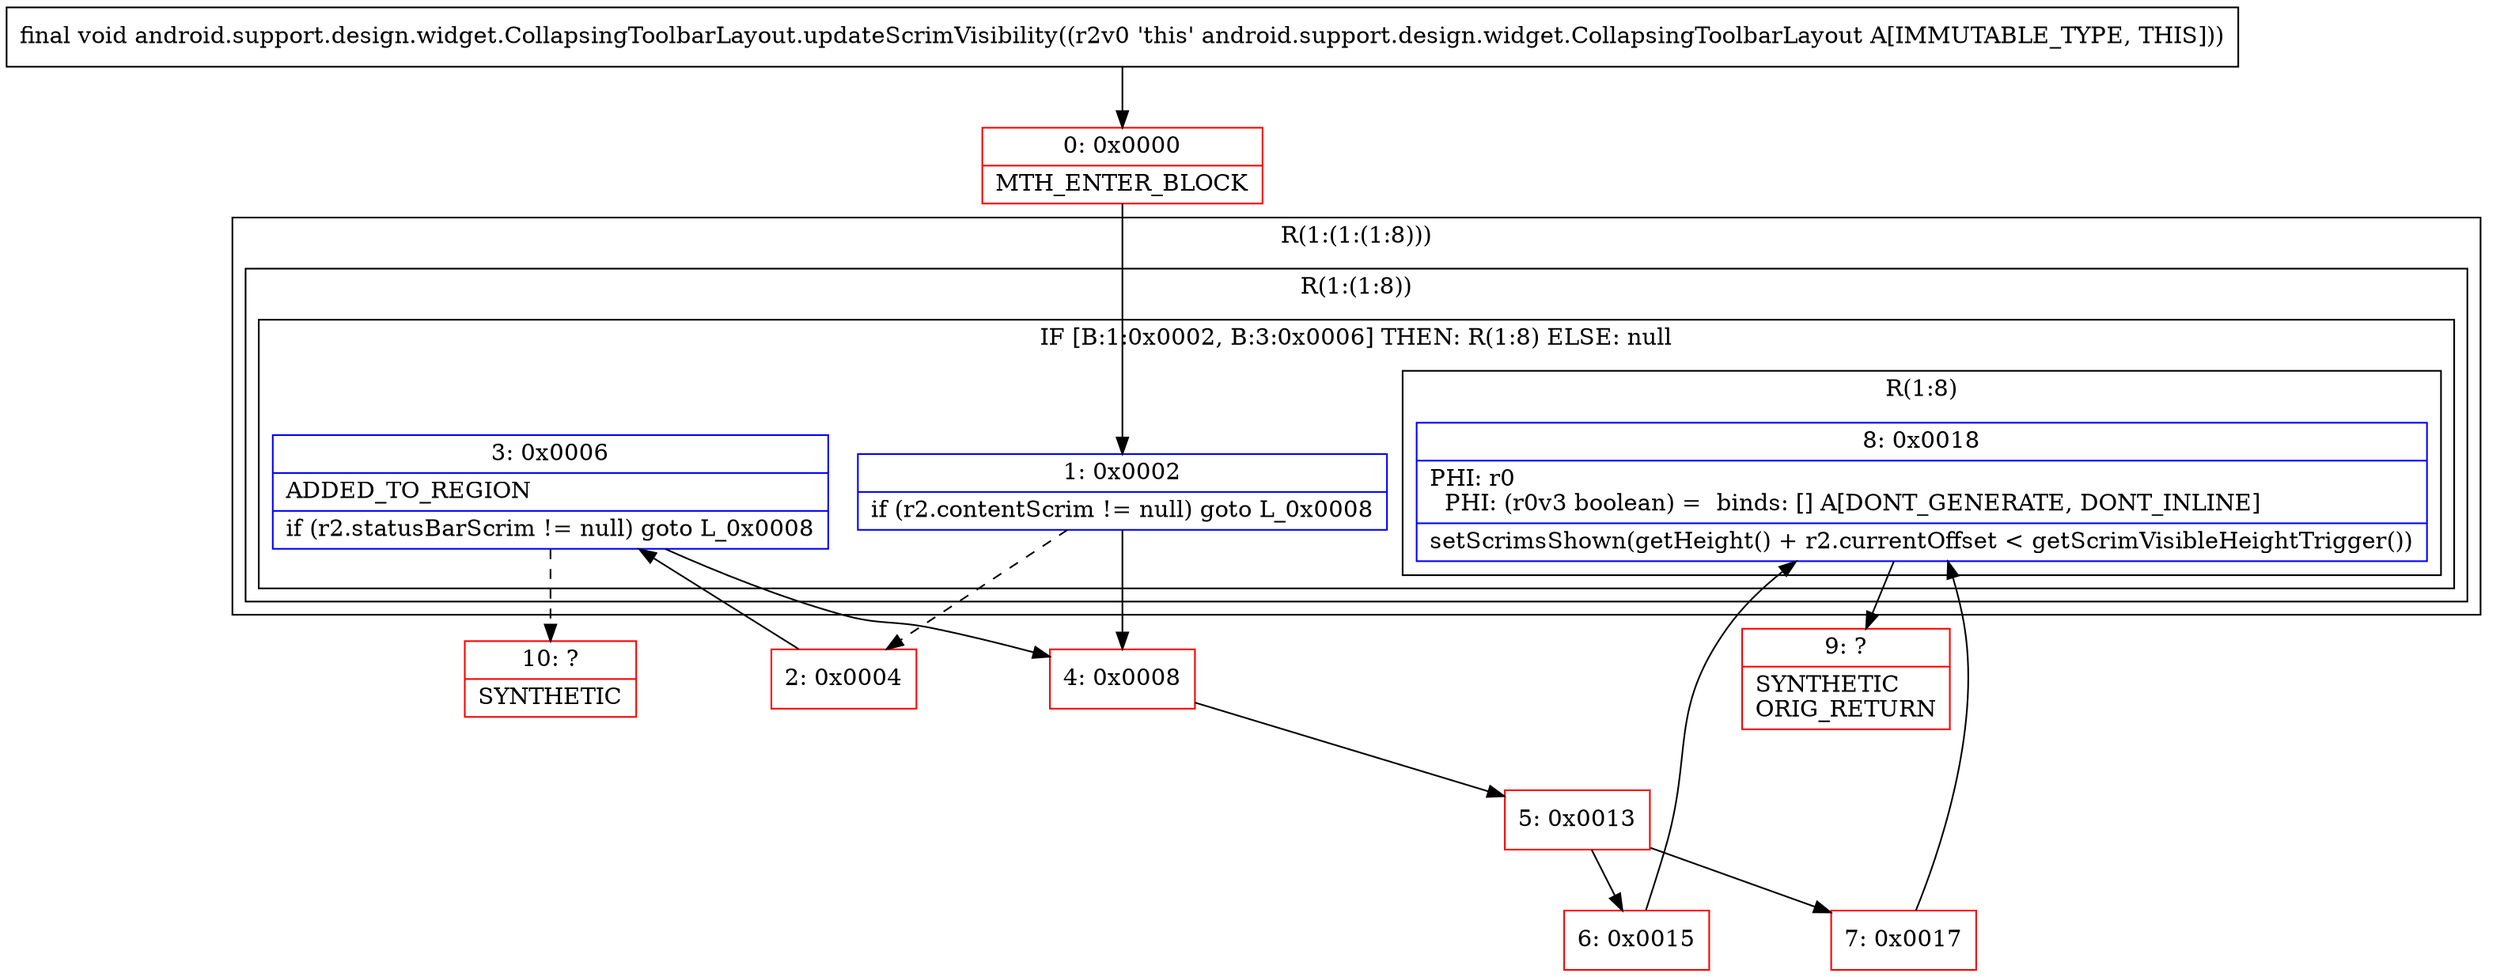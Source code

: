 digraph "CFG forandroid.support.design.widget.CollapsingToolbarLayout.updateScrimVisibility()V" {
subgraph cluster_Region_1663202490 {
label = "R(1:(1:(1:8)))";
node [shape=record,color=blue];
subgraph cluster_Region_1420548057 {
label = "R(1:(1:8))";
node [shape=record,color=blue];
subgraph cluster_IfRegion_1872280449 {
label = "IF [B:1:0x0002, B:3:0x0006] THEN: R(1:8) ELSE: null";
node [shape=record,color=blue];
Node_1 [shape=record,label="{1\:\ 0x0002|if (r2.contentScrim != null) goto L_0x0008\l}"];
Node_3 [shape=record,label="{3\:\ 0x0006|ADDED_TO_REGION\l|if (r2.statusBarScrim != null) goto L_0x0008\l}"];
subgraph cluster_Region_1506372464 {
label = "R(1:8)";
node [shape=record,color=blue];
Node_8 [shape=record,label="{8\:\ 0x0018|PHI: r0 \l  PHI: (r0v3 boolean) =  binds: [] A[DONT_GENERATE, DONT_INLINE]\l|setScrimsShown(getHeight() + r2.currentOffset \< getScrimVisibleHeightTrigger())\l}"];
}
}
}
}
Node_0 [shape=record,color=red,label="{0\:\ 0x0000|MTH_ENTER_BLOCK\l}"];
Node_2 [shape=record,color=red,label="{2\:\ 0x0004}"];
Node_4 [shape=record,color=red,label="{4\:\ 0x0008}"];
Node_5 [shape=record,color=red,label="{5\:\ 0x0013}"];
Node_6 [shape=record,color=red,label="{6\:\ 0x0015}"];
Node_7 [shape=record,color=red,label="{7\:\ 0x0017}"];
Node_9 [shape=record,color=red,label="{9\:\ ?|SYNTHETIC\lORIG_RETURN\l}"];
Node_10 [shape=record,color=red,label="{10\:\ ?|SYNTHETIC\l}"];
MethodNode[shape=record,label="{final void android.support.design.widget.CollapsingToolbarLayout.updateScrimVisibility((r2v0 'this' android.support.design.widget.CollapsingToolbarLayout A[IMMUTABLE_TYPE, THIS])) }"];
MethodNode -> Node_0;
Node_1 -> Node_2[style=dashed];
Node_1 -> Node_4;
Node_3 -> Node_4;
Node_3 -> Node_10[style=dashed];
Node_8 -> Node_9;
Node_0 -> Node_1;
Node_2 -> Node_3;
Node_4 -> Node_5;
Node_5 -> Node_6;
Node_5 -> Node_7;
Node_6 -> Node_8;
Node_7 -> Node_8;
}

